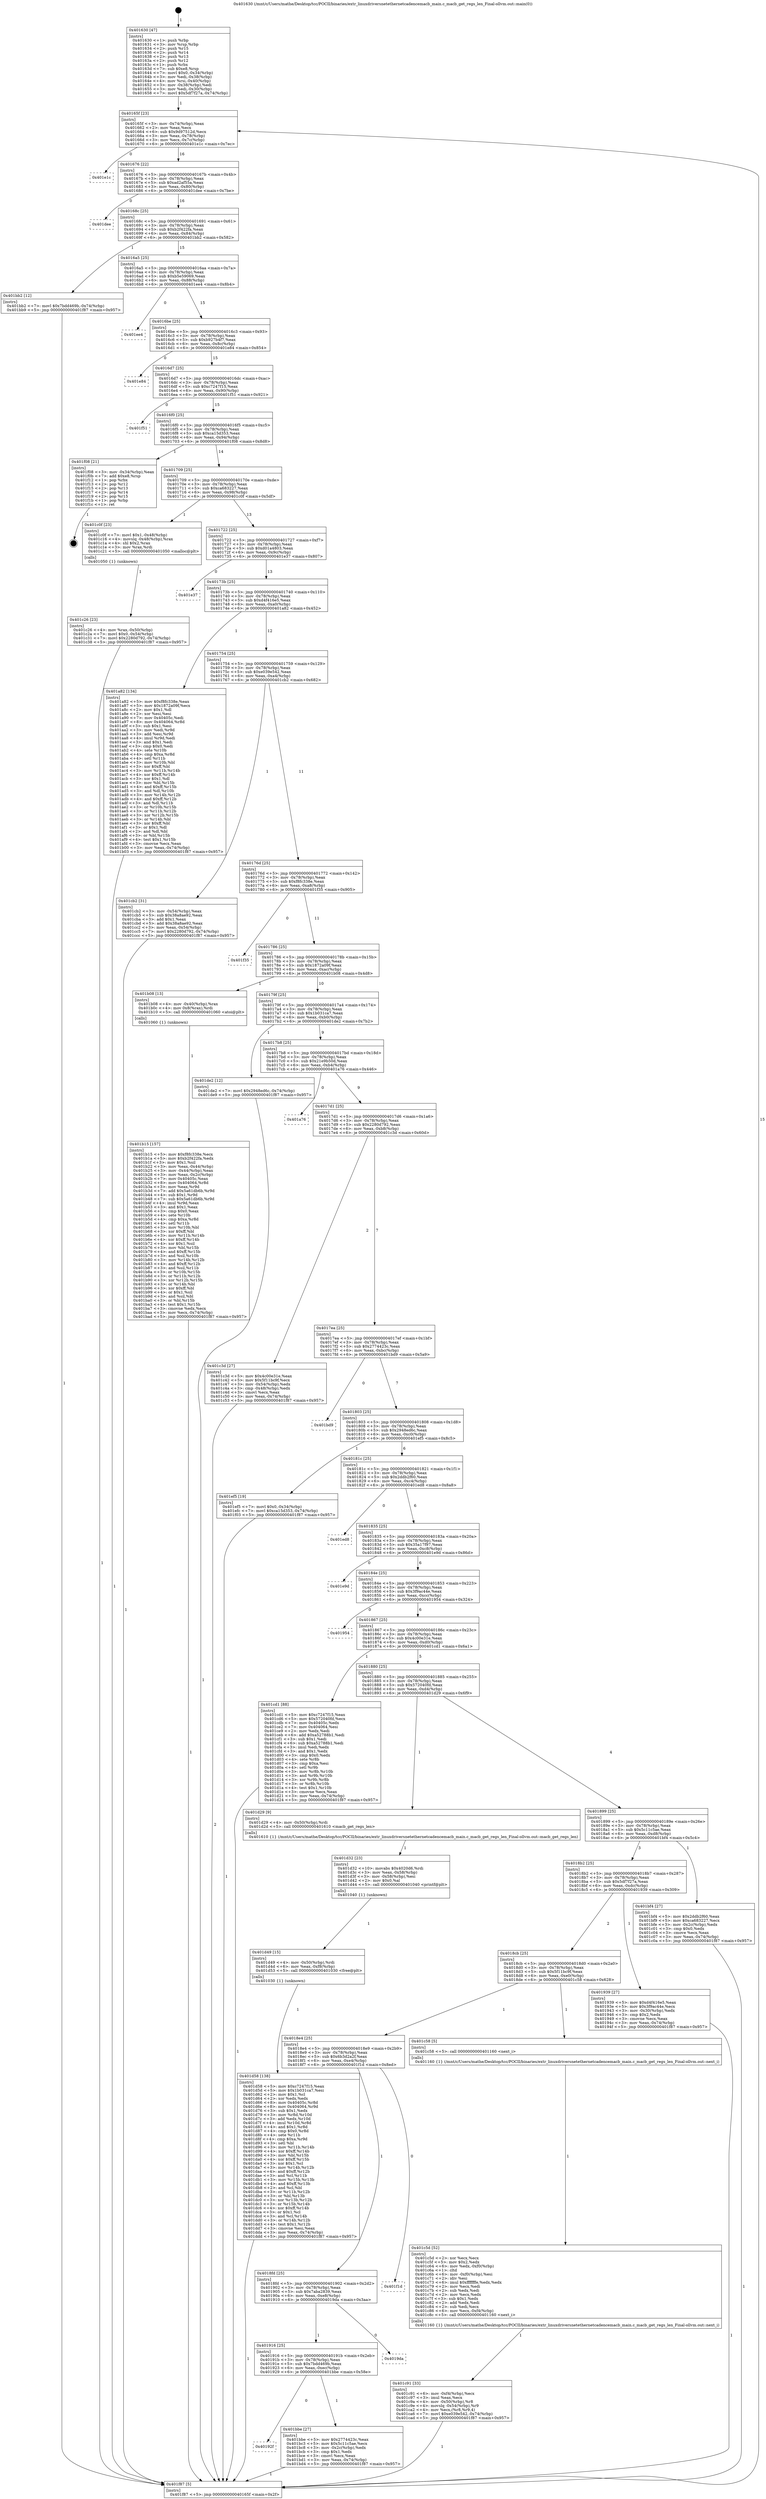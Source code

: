 digraph "0x401630" {
  label = "0x401630 (/mnt/c/Users/mathe/Desktop/tcc/POCII/binaries/extr_linuxdriversnetethernetcadencemacb_main.c_macb_get_regs_len_Final-ollvm.out::main(0))"
  labelloc = "t"
  node[shape=record]

  Entry [label="",width=0.3,height=0.3,shape=circle,fillcolor=black,style=filled]
  "0x40165f" [label="{
     0x40165f [23]\l
     | [instrs]\l
     &nbsp;&nbsp;0x40165f \<+3\>: mov -0x74(%rbp),%eax\l
     &nbsp;&nbsp;0x401662 \<+2\>: mov %eax,%ecx\l
     &nbsp;&nbsp;0x401664 \<+6\>: sub $0x9d97512d,%ecx\l
     &nbsp;&nbsp;0x40166a \<+3\>: mov %eax,-0x78(%rbp)\l
     &nbsp;&nbsp;0x40166d \<+3\>: mov %ecx,-0x7c(%rbp)\l
     &nbsp;&nbsp;0x401670 \<+6\>: je 0000000000401e1c \<main+0x7ec\>\l
  }"]
  "0x401e1c" [label="{
     0x401e1c\l
  }", style=dashed]
  "0x401676" [label="{
     0x401676 [22]\l
     | [instrs]\l
     &nbsp;&nbsp;0x401676 \<+5\>: jmp 000000000040167b \<main+0x4b\>\l
     &nbsp;&nbsp;0x40167b \<+3\>: mov -0x78(%rbp),%eax\l
     &nbsp;&nbsp;0x40167e \<+5\>: sub $0xad2af55a,%eax\l
     &nbsp;&nbsp;0x401683 \<+3\>: mov %eax,-0x80(%rbp)\l
     &nbsp;&nbsp;0x401686 \<+6\>: je 0000000000401dee \<main+0x7be\>\l
  }"]
  Exit [label="",width=0.3,height=0.3,shape=circle,fillcolor=black,style=filled,peripheries=2]
  "0x401dee" [label="{
     0x401dee\l
  }", style=dashed]
  "0x40168c" [label="{
     0x40168c [25]\l
     | [instrs]\l
     &nbsp;&nbsp;0x40168c \<+5\>: jmp 0000000000401691 \<main+0x61\>\l
     &nbsp;&nbsp;0x401691 \<+3\>: mov -0x78(%rbp),%eax\l
     &nbsp;&nbsp;0x401694 \<+5\>: sub $0xb2f422fa,%eax\l
     &nbsp;&nbsp;0x401699 \<+6\>: mov %eax,-0x84(%rbp)\l
     &nbsp;&nbsp;0x40169f \<+6\>: je 0000000000401bb2 \<main+0x582\>\l
  }"]
  "0x401d58" [label="{
     0x401d58 [138]\l
     | [instrs]\l
     &nbsp;&nbsp;0x401d58 \<+5\>: mov $0xc7247f15,%eax\l
     &nbsp;&nbsp;0x401d5d \<+5\>: mov $0x1b031ca7,%esi\l
     &nbsp;&nbsp;0x401d62 \<+2\>: mov $0x1,%cl\l
     &nbsp;&nbsp;0x401d64 \<+2\>: xor %edx,%edx\l
     &nbsp;&nbsp;0x401d66 \<+8\>: mov 0x40405c,%r8d\l
     &nbsp;&nbsp;0x401d6e \<+8\>: mov 0x404064,%r9d\l
     &nbsp;&nbsp;0x401d76 \<+3\>: sub $0x1,%edx\l
     &nbsp;&nbsp;0x401d79 \<+3\>: mov %r8d,%r10d\l
     &nbsp;&nbsp;0x401d7c \<+3\>: add %edx,%r10d\l
     &nbsp;&nbsp;0x401d7f \<+4\>: imul %r10d,%r8d\l
     &nbsp;&nbsp;0x401d83 \<+4\>: and $0x1,%r8d\l
     &nbsp;&nbsp;0x401d87 \<+4\>: cmp $0x0,%r8d\l
     &nbsp;&nbsp;0x401d8b \<+4\>: sete %r11b\l
     &nbsp;&nbsp;0x401d8f \<+4\>: cmp $0xa,%r9d\l
     &nbsp;&nbsp;0x401d93 \<+3\>: setl %bl\l
     &nbsp;&nbsp;0x401d96 \<+3\>: mov %r11b,%r14b\l
     &nbsp;&nbsp;0x401d99 \<+4\>: xor $0xff,%r14b\l
     &nbsp;&nbsp;0x401d9d \<+3\>: mov %bl,%r15b\l
     &nbsp;&nbsp;0x401da0 \<+4\>: xor $0xff,%r15b\l
     &nbsp;&nbsp;0x401da4 \<+3\>: xor $0x1,%cl\l
     &nbsp;&nbsp;0x401da7 \<+3\>: mov %r14b,%r12b\l
     &nbsp;&nbsp;0x401daa \<+4\>: and $0xff,%r12b\l
     &nbsp;&nbsp;0x401dae \<+3\>: and %cl,%r11b\l
     &nbsp;&nbsp;0x401db1 \<+3\>: mov %r15b,%r13b\l
     &nbsp;&nbsp;0x401db4 \<+4\>: and $0xff,%r13b\l
     &nbsp;&nbsp;0x401db8 \<+2\>: and %cl,%bl\l
     &nbsp;&nbsp;0x401dba \<+3\>: or %r11b,%r12b\l
     &nbsp;&nbsp;0x401dbd \<+3\>: or %bl,%r13b\l
     &nbsp;&nbsp;0x401dc0 \<+3\>: xor %r13b,%r12b\l
     &nbsp;&nbsp;0x401dc3 \<+3\>: or %r15b,%r14b\l
     &nbsp;&nbsp;0x401dc6 \<+4\>: xor $0xff,%r14b\l
     &nbsp;&nbsp;0x401dca \<+3\>: or $0x1,%cl\l
     &nbsp;&nbsp;0x401dcd \<+3\>: and %cl,%r14b\l
     &nbsp;&nbsp;0x401dd0 \<+3\>: or %r14b,%r12b\l
     &nbsp;&nbsp;0x401dd3 \<+4\>: test $0x1,%r12b\l
     &nbsp;&nbsp;0x401dd7 \<+3\>: cmovne %esi,%eax\l
     &nbsp;&nbsp;0x401dda \<+3\>: mov %eax,-0x74(%rbp)\l
     &nbsp;&nbsp;0x401ddd \<+5\>: jmp 0000000000401f87 \<main+0x957\>\l
  }"]
  "0x401bb2" [label="{
     0x401bb2 [12]\l
     | [instrs]\l
     &nbsp;&nbsp;0x401bb2 \<+7\>: movl $0x7bdd469b,-0x74(%rbp)\l
     &nbsp;&nbsp;0x401bb9 \<+5\>: jmp 0000000000401f87 \<main+0x957\>\l
  }"]
  "0x4016a5" [label="{
     0x4016a5 [25]\l
     | [instrs]\l
     &nbsp;&nbsp;0x4016a5 \<+5\>: jmp 00000000004016aa \<main+0x7a\>\l
     &nbsp;&nbsp;0x4016aa \<+3\>: mov -0x78(%rbp),%eax\l
     &nbsp;&nbsp;0x4016ad \<+5\>: sub $0xb5e59069,%eax\l
     &nbsp;&nbsp;0x4016b2 \<+6\>: mov %eax,-0x88(%rbp)\l
     &nbsp;&nbsp;0x4016b8 \<+6\>: je 0000000000401ee4 \<main+0x8b4\>\l
  }"]
  "0x401d49" [label="{
     0x401d49 [15]\l
     | [instrs]\l
     &nbsp;&nbsp;0x401d49 \<+4\>: mov -0x50(%rbp),%rdi\l
     &nbsp;&nbsp;0x401d4d \<+6\>: mov %eax,-0xf8(%rbp)\l
     &nbsp;&nbsp;0x401d53 \<+5\>: call 0000000000401030 \<free@plt\>\l
     | [calls]\l
     &nbsp;&nbsp;0x401030 \{1\} (unknown)\l
  }"]
  "0x401ee4" [label="{
     0x401ee4\l
  }", style=dashed]
  "0x4016be" [label="{
     0x4016be [25]\l
     | [instrs]\l
     &nbsp;&nbsp;0x4016be \<+5\>: jmp 00000000004016c3 \<main+0x93\>\l
     &nbsp;&nbsp;0x4016c3 \<+3\>: mov -0x78(%rbp),%eax\l
     &nbsp;&nbsp;0x4016c6 \<+5\>: sub $0xb927b4f7,%eax\l
     &nbsp;&nbsp;0x4016cb \<+6\>: mov %eax,-0x8c(%rbp)\l
     &nbsp;&nbsp;0x4016d1 \<+6\>: je 0000000000401e84 \<main+0x854\>\l
  }"]
  "0x401d32" [label="{
     0x401d32 [23]\l
     | [instrs]\l
     &nbsp;&nbsp;0x401d32 \<+10\>: movabs $0x4020d6,%rdi\l
     &nbsp;&nbsp;0x401d3c \<+3\>: mov %eax,-0x58(%rbp)\l
     &nbsp;&nbsp;0x401d3f \<+3\>: mov -0x58(%rbp),%esi\l
     &nbsp;&nbsp;0x401d42 \<+2\>: mov $0x0,%al\l
     &nbsp;&nbsp;0x401d44 \<+5\>: call 0000000000401040 \<printf@plt\>\l
     | [calls]\l
     &nbsp;&nbsp;0x401040 \{1\} (unknown)\l
  }"]
  "0x401e84" [label="{
     0x401e84\l
  }", style=dashed]
  "0x4016d7" [label="{
     0x4016d7 [25]\l
     | [instrs]\l
     &nbsp;&nbsp;0x4016d7 \<+5\>: jmp 00000000004016dc \<main+0xac\>\l
     &nbsp;&nbsp;0x4016dc \<+3\>: mov -0x78(%rbp),%eax\l
     &nbsp;&nbsp;0x4016df \<+5\>: sub $0xc7247f15,%eax\l
     &nbsp;&nbsp;0x4016e4 \<+6\>: mov %eax,-0x90(%rbp)\l
     &nbsp;&nbsp;0x4016ea \<+6\>: je 0000000000401f51 \<main+0x921\>\l
  }"]
  "0x401c91" [label="{
     0x401c91 [33]\l
     | [instrs]\l
     &nbsp;&nbsp;0x401c91 \<+6\>: mov -0xf4(%rbp),%ecx\l
     &nbsp;&nbsp;0x401c97 \<+3\>: imul %eax,%ecx\l
     &nbsp;&nbsp;0x401c9a \<+4\>: mov -0x50(%rbp),%r8\l
     &nbsp;&nbsp;0x401c9e \<+4\>: movslq -0x54(%rbp),%r9\l
     &nbsp;&nbsp;0x401ca2 \<+4\>: mov %ecx,(%r8,%r9,4)\l
     &nbsp;&nbsp;0x401ca6 \<+7\>: movl $0xe039e542,-0x74(%rbp)\l
     &nbsp;&nbsp;0x401cad \<+5\>: jmp 0000000000401f87 \<main+0x957\>\l
  }"]
  "0x401f51" [label="{
     0x401f51\l
  }", style=dashed]
  "0x4016f0" [label="{
     0x4016f0 [25]\l
     | [instrs]\l
     &nbsp;&nbsp;0x4016f0 \<+5\>: jmp 00000000004016f5 \<main+0xc5\>\l
     &nbsp;&nbsp;0x4016f5 \<+3\>: mov -0x78(%rbp),%eax\l
     &nbsp;&nbsp;0x4016f8 \<+5\>: sub $0xca15d353,%eax\l
     &nbsp;&nbsp;0x4016fd \<+6\>: mov %eax,-0x94(%rbp)\l
     &nbsp;&nbsp;0x401703 \<+6\>: je 0000000000401f08 \<main+0x8d8\>\l
  }"]
  "0x401c5d" [label="{
     0x401c5d [52]\l
     | [instrs]\l
     &nbsp;&nbsp;0x401c5d \<+2\>: xor %ecx,%ecx\l
     &nbsp;&nbsp;0x401c5f \<+5\>: mov $0x2,%edx\l
     &nbsp;&nbsp;0x401c64 \<+6\>: mov %edx,-0xf0(%rbp)\l
     &nbsp;&nbsp;0x401c6a \<+1\>: cltd\l
     &nbsp;&nbsp;0x401c6b \<+6\>: mov -0xf0(%rbp),%esi\l
     &nbsp;&nbsp;0x401c71 \<+2\>: idiv %esi\l
     &nbsp;&nbsp;0x401c73 \<+6\>: imul $0xfffffffe,%edx,%edx\l
     &nbsp;&nbsp;0x401c79 \<+2\>: mov %ecx,%edi\l
     &nbsp;&nbsp;0x401c7b \<+2\>: sub %edx,%edi\l
     &nbsp;&nbsp;0x401c7d \<+2\>: mov %ecx,%edx\l
     &nbsp;&nbsp;0x401c7f \<+3\>: sub $0x1,%edx\l
     &nbsp;&nbsp;0x401c82 \<+2\>: add %edx,%edi\l
     &nbsp;&nbsp;0x401c84 \<+2\>: sub %edi,%ecx\l
     &nbsp;&nbsp;0x401c86 \<+6\>: mov %ecx,-0xf4(%rbp)\l
     &nbsp;&nbsp;0x401c8c \<+5\>: call 0000000000401160 \<next_i\>\l
     | [calls]\l
     &nbsp;&nbsp;0x401160 \{1\} (/mnt/c/Users/mathe/Desktop/tcc/POCII/binaries/extr_linuxdriversnetethernetcadencemacb_main.c_macb_get_regs_len_Final-ollvm.out::next_i)\l
  }"]
  "0x401f08" [label="{
     0x401f08 [21]\l
     | [instrs]\l
     &nbsp;&nbsp;0x401f08 \<+3\>: mov -0x34(%rbp),%eax\l
     &nbsp;&nbsp;0x401f0b \<+7\>: add $0xe8,%rsp\l
     &nbsp;&nbsp;0x401f12 \<+1\>: pop %rbx\l
     &nbsp;&nbsp;0x401f13 \<+2\>: pop %r12\l
     &nbsp;&nbsp;0x401f15 \<+2\>: pop %r13\l
     &nbsp;&nbsp;0x401f17 \<+2\>: pop %r14\l
     &nbsp;&nbsp;0x401f19 \<+2\>: pop %r15\l
     &nbsp;&nbsp;0x401f1b \<+1\>: pop %rbp\l
     &nbsp;&nbsp;0x401f1c \<+1\>: ret\l
  }"]
  "0x401709" [label="{
     0x401709 [25]\l
     | [instrs]\l
     &nbsp;&nbsp;0x401709 \<+5\>: jmp 000000000040170e \<main+0xde\>\l
     &nbsp;&nbsp;0x40170e \<+3\>: mov -0x78(%rbp),%eax\l
     &nbsp;&nbsp;0x401711 \<+5\>: sub $0xca683227,%eax\l
     &nbsp;&nbsp;0x401716 \<+6\>: mov %eax,-0x98(%rbp)\l
     &nbsp;&nbsp;0x40171c \<+6\>: je 0000000000401c0f \<main+0x5df\>\l
  }"]
  "0x401c26" [label="{
     0x401c26 [23]\l
     | [instrs]\l
     &nbsp;&nbsp;0x401c26 \<+4\>: mov %rax,-0x50(%rbp)\l
     &nbsp;&nbsp;0x401c2a \<+7\>: movl $0x0,-0x54(%rbp)\l
     &nbsp;&nbsp;0x401c31 \<+7\>: movl $0x2280d792,-0x74(%rbp)\l
     &nbsp;&nbsp;0x401c38 \<+5\>: jmp 0000000000401f87 \<main+0x957\>\l
  }"]
  "0x401c0f" [label="{
     0x401c0f [23]\l
     | [instrs]\l
     &nbsp;&nbsp;0x401c0f \<+7\>: movl $0x1,-0x48(%rbp)\l
     &nbsp;&nbsp;0x401c16 \<+4\>: movslq -0x48(%rbp),%rax\l
     &nbsp;&nbsp;0x401c1a \<+4\>: shl $0x2,%rax\l
     &nbsp;&nbsp;0x401c1e \<+3\>: mov %rax,%rdi\l
     &nbsp;&nbsp;0x401c21 \<+5\>: call 0000000000401050 \<malloc@plt\>\l
     | [calls]\l
     &nbsp;&nbsp;0x401050 \{1\} (unknown)\l
  }"]
  "0x401722" [label="{
     0x401722 [25]\l
     | [instrs]\l
     &nbsp;&nbsp;0x401722 \<+5\>: jmp 0000000000401727 \<main+0xf7\>\l
     &nbsp;&nbsp;0x401727 \<+3\>: mov -0x78(%rbp),%eax\l
     &nbsp;&nbsp;0x40172a \<+5\>: sub $0xd01a4803,%eax\l
     &nbsp;&nbsp;0x40172f \<+6\>: mov %eax,-0x9c(%rbp)\l
     &nbsp;&nbsp;0x401735 \<+6\>: je 0000000000401e37 \<main+0x807\>\l
  }"]
  "0x40192f" [label="{
     0x40192f\l
  }", style=dashed]
  "0x401e37" [label="{
     0x401e37\l
  }", style=dashed]
  "0x40173b" [label="{
     0x40173b [25]\l
     | [instrs]\l
     &nbsp;&nbsp;0x40173b \<+5\>: jmp 0000000000401740 \<main+0x110\>\l
     &nbsp;&nbsp;0x401740 \<+3\>: mov -0x78(%rbp),%eax\l
     &nbsp;&nbsp;0x401743 \<+5\>: sub $0xd4f416e5,%eax\l
     &nbsp;&nbsp;0x401748 \<+6\>: mov %eax,-0xa0(%rbp)\l
     &nbsp;&nbsp;0x40174e \<+6\>: je 0000000000401a82 \<main+0x452\>\l
  }"]
  "0x401bbe" [label="{
     0x401bbe [27]\l
     | [instrs]\l
     &nbsp;&nbsp;0x401bbe \<+5\>: mov $0x2774423c,%eax\l
     &nbsp;&nbsp;0x401bc3 \<+5\>: mov $0x5c11c5ae,%ecx\l
     &nbsp;&nbsp;0x401bc8 \<+3\>: mov -0x2c(%rbp),%edx\l
     &nbsp;&nbsp;0x401bcb \<+3\>: cmp $0x1,%edx\l
     &nbsp;&nbsp;0x401bce \<+3\>: cmovl %ecx,%eax\l
     &nbsp;&nbsp;0x401bd1 \<+3\>: mov %eax,-0x74(%rbp)\l
     &nbsp;&nbsp;0x401bd4 \<+5\>: jmp 0000000000401f87 \<main+0x957\>\l
  }"]
  "0x401a82" [label="{
     0x401a82 [134]\l
     | [instrs]\l
     &nbsp;&nbsp;0x401a82 \<+5\>: mov $0xf8fc338e,%eax\l
     &nbsp;&nbsp;0x401a87 \<+5\>: mov $0x1872a09f,%ecx\l
     &nbsp;&nbsp;0x401a8c \<+2\>: mov $0x1,%dl\l
     &nbsp;&nbsp;0x401a8e \<+2\>: xor %esi,%esi\l
     &nbsp;&nbsp;0x401a90 \<+7\>: mov 0x40405c,%edi\l
     &nbsp;&nbsp;0x401a97 \<+8\>: mov 0x404064,%r8d\l
     &nbsp;&nbsp;0x401a9f \<+3\>: sub $0x1,%esi\l
     &nbsp;&nbsp;0x401aa2 \<+3\>: mov %edi,%r9d\l
     &nbsp;&nbsp;0x401aa5 \<+3\>: add %esi,%r9d\l
     &nbsp;&nbsp;0x401aa8 \<+4\>: imul %r9d,%edi\l
     &nbsp;&nbsp;0x401aac \<+3\>: and $0x1,%edi\l
     &nbsp;&nbsp;0x401aaf \<+3\>: cmp $0x0,%edi\l
     &nbsp;&nbsp;0x401ab2 \<+4\>: sete %r10b\l
     &nbsp;&nbsp;0x401ab6 \<+4\>: cmp $0xa,%r8d\l
     &nbsp;&nbsp;0x401aba \<+4\>: setl %r11b\l
     &nbsp;&nbsp;0x401abe \<+3\>: mov %r10b,%bl\l
     &nbsp;&nbsp;0x401ac1 \<+3\>: xor $0xff,%bl\l
     &nbsp;&nbsp;0x401ac4 \<+3\>: mov %r11b,%r14b\l
     &nbsp;&nbsp;0x401ac7 \<+4\>: xor $0xff,%r14b\l
     &nbsp;&nbsp;0x401acb \<+3\>: xor $0x1,%dl\l
     &nbsp;&nbsp;0x401ace \<+3\>: mov %bl,%r15b\l
     &nbsp;&nbsp;0x401ad1 \<+4\>: and $0xff,%r15b\l
     &nbsp;&nbsp;0x401ad5 \<+3\>: and %dl,%r10b\l
     &nbsp;&nbsp;0x401ad8 \<+3\>: mov %r14b,%r12b\l
     &nbsp;&nbsp;0x401adb \<+4\>: and $0xff,%r12b\l
     &nbsp;&nbsp;0x401adf \<+3\>: and %dl,%r11b\l
     &nbsp;&nbsp;0x401ae2 \<+3\>: or %r10b,%r15b\l
     &nbsp;&nbsp;0x401ae5 \<+3\>: or %r11b,%r12b\l
     &nbsp;&nbsp;0x401ae8 \<+3\>: xor %r12b,%r15b\l
     &nbsp;&nbsp;0x401aeb \<+3\>: or %r14b,%bl\l
     &nbsp;&nbsp;0x401aee \<+3\>: xor $0xff,%bl\l
     &nbsp;&nbsp;0x401af1 \<+3\>: or $0x1,%dl\l
     &nbsp;&nbsp;0x401af4 \<+2\>: and %dl,%bl\l
     &nbsp;&nbsp;0x401af6 \<+3\>: or %bl,%r15b\l
     &nbsp;&nbsp;0x401af9 \<+4\>: test $0x1,%r15b\l
     &nbsp;&nbsp;0x401afd \<+3\>: cmovne %ecx,%eax\l
     &nbsp;&nbsp;0x401b00 \<+3\>: mov %eax,-0x74(%rbp)\l
     &nbsp;&nbsp;0x401b03 \<+5\>: jmp 0000000000401f87 \<main+0x957\>\l
  }"]
  "0x401754" [label="{
     0x401754 [25]\l
     | [instrs]\l
     &nbsp;&nbsp;0x401754 \<+5\>: jmp 0000000000401759 \<main+0x129\>\l
     &nbsp;&nbsp;0x401759 \<+3\>: mov -0x78(%rbp),%eax\l
     &nbsp;&nbsp;0x40175c \<+5\>: sub $0xe039e542,%eax\l
     &nbsp;&nbsp;0x401761 \<+6\>: mov %eax,-0xa4(%rbp)\l
     &nbsp;&nbsp;0x401767 \<+6\>: je 0000000000401cb2 \<main+0x682\>\l
  }"]
  "0x401916" [label="{
     0x401916 [25]\l
     | [instrs]\l
     &nbsp;&nbsp;0x401916 \<+5\>: jmp 000000000040191b \<main+0x2eb\>\l
     &nbsp;&nbsp;0x40191b \<+3\>: mov -0x78(%rbp),%eax\l
     &nbsp;&nbsp;0x40191e \<+5\>: sub $0x7bdd469b,%eax\l
     &nbsp;&nbsp;0x401923 \<+6\>: mov %eax,-0xec(%rbp)\l
     &nbsp;&nbsp;0x401929 \<+6\>: je 0000000000401bbe \<main+0x58e\>\l
  }"]
  "0x401cb2" [label="{
     0x401cb2 [31]\l
     | [instrs]\l
     &nbsp;&nbsp;0x401cb2 \<+3\>: mov -0x54(%rbp),%eax\l
     &nbsp;&nbsp;0x401cb5 \<+5\>: sub $0x38a8ae92,%eax\l
     &nbsp;&nbsp;0x401cba \<+3\>: add $0x1,%eax\l
     &nbsp;&nbsp;0x401cbd \<+5\>: add $0x38a8ae92,%eax\l
     &nbsp;&nbsp;0x401cc2 \<+3\>: mov %eax,-0x54(%rbp)\l
     &nbsp;&nbsp;0x401cc5 \<+7\>: movl $0x2280d792,-0x74(%rbp)\l
     &nbsp;&nbsp;0x401ccc \<+5\>: jmp 0000000000401f87 \<main+0x957\>\l
  }"]
  "0x40176d" [label="{
     0x40176d [25]\l
     | [instrs]\l
     &nbsp;&nbsp;0x40176d \<+5\>: jmp 0000000000401772 \<main+0x142\>\l
     &nbsp;&nbsp;0x401772 \<+3\>: mov -0x78(%rbp),%eax\l
     &nbsp;&nbsp;0x401775 \<+5\>: sub $0xf8fc338e,%eax\l
     &nbsp;&nbsp;0x40177a \<+6\>: mov %eax,-0xa8(%rbp)\l
     &nbsp;&nbsp;0x401780 \<+6\>: je 0000000000401f35 \<main+0x905\>\l
  }"]
  "0x4019da" [label="{
     0x4019da\l
  }", style=dashed]
  "0x401f35" [label="{
     0x401f35\l
  }", style=dashed]
  "0x401786" [label="{
     0x401786 [25]\l
     | [instrs]\l
     &nbsp;&nbsp;0x401786 \<+5\>: jmp 000000000040178b \<main+0x15b\>\l
     &nbsp;&nbsp;0x40178b \<+3\>: mov -0x78(%rbp),%eax\l
     &nbsp;&nbsp;0x40178e \<+5\>: sub $0x1872a09f,%eax\l
     &nbsp;&nbsp;0x401793 \<+6\>: mov %eax,-0xac(%rbp)\l
     &nbsp;&nbsp;0x401799 \<+6\>: je 0000000000401b08 \<main+0x4d8\>\l
  }"]
  "0x4018fd" [label="{
     0x4018fd [25]\l
     | [instrs]\l
     &nbsp;&nbsp;0x4018fd \<+5\>: jmp 0000000000401902 \<main+0x2d2\>\l
     &nbsp;&nbsp;0x401902 \<+3\>: mov -0x78(%rbp),%eax\l
     &nbsp;&nbsp;0x401905 \<+5\>: sub $0x7aba2839,%eax\l
     &nbsp;&nbsp;0x40190a \<+6\>: mov %eax,-0xe8(%rbp)\l
     &nbsp;&nbsp;0x401910 \<+6\>: je 00000000004019da \<main+0x3aa\>\l
  }"]
  "0x401b08" [label="{
     0x401b08 [13]\l
     | [instrs]\l
     &nbsp;&nbsp;0x401b08 \<+4\>: mov -0x40(%rbp),%rax\l
     &nbsp;&nbsp;0x401b0c \<+4\>: mov 0x8(%rax),%rdi\l
     &nbsp;&nbsp;0x401b10 \<+5\>: call 0000000000401060 \<atoi@plt\>\l
     | [calls]\l
     &nbsp;&nbsp;0x401060 \{1\} (unknown)\l
  }"]
  "0x40179f" [label="{
     0x40179f [25]\l
     | [instrs]\l
     &nbsp;&nbsp;0x40179f \<+5\>: jmp 00000000004017a4 \<main+0x174\>\l
     &nbsp;&nbsp;0x4017a4 \<+3\>: mov -0x78(%rbp),%eax\l
     &nbsp;&nbsp;0x4017a7 \<+5\>: sub $0x1b031ca7,%eax\l
     &nbsp;&nbsp;0x4017ac \<+6\>: mov %eax,-0xb0(%rbp)\l
     &nbsp;&nbsp;0x4017b2 \<+6\>: je 0000000000401de2 \<main+0x7b2\>\l
  }"]
  "0x401f1d" [label="{
     0x401f1d\l
  }", style=dashed]
  "0x401de2" [label="{
     0x401de2 [12]\l
     | [instrs]\l
     &nbsp;&nbsp;0x401de2 \<+7\>: movl $0x2948ed6c,-0x74(%rbp)\l
     &nbsp;&nbsp;0x401de9 \<+5\>: jmp 0000000000401f87 \<main+0x957\>\l
  }"]
  "0x4017b8" [label="{
     0x4017b8 [25]\l
     | [instrs]\l
     &nbsp;&nbsp;0x4017b8 \<+5\>: jmp 00000000004017bd \<main+0x18d\>\l
     &nbsp;&nbsp;0x4017bd \<+3\>: mov -0x78(%rbp),%eax\l
     &nbsp;&nbsp;0x4017c0 \<+5\>: sub $0x21e9b50d,%eax\l
     &nbsp;&nbsp;0x4017c5 \<+6\>: mov %eax,-0xb4(%rbp)\l
     &nbsp;&nbsp;0x4017cb \<+6\>: je 0000000000401a76 \<main+0x446\>\l
  }"]
  "0x4018e4" [label="{
     0x4018e4 [25]\l
     | [instrs]\l
     &nbsp;&nbsp;0x4018e4 \<+5\>: jmp 00000000004018e9 \<main+0x2b9\>\l
     &nbsp;&nbsp;0x4018e9 \<+3\>: mov -0x78(%rbp),%eax\l
     &nbsp;&nbsp;0x4018ec \<+5\>: sub $0x6b3d2a2f,%eax\l
     &nbsp;&nbsp;0x4018f1 \<+6\>: mov %eax,-0xe4(%rbp)\l
     &nbsp;&nbsp;0x4018f7 \<+6\>: je 0000000000401f1d \<main+0x8ed\>\l
  }"]
  "0x401a76" [label="{
     0x401a76\l
  }", style=dashed]
  "0x4017d1" [label="{
     0x4017d1 [25]\l
     | [instrs]\l
     &nbsp;&nbsp;0x4017d1 \<+5\>: jmp 00000000004017d6 \<main+0x1a6\>\l
     &nbsp;&nbsp;0x4017d6 \<+3\>: mov -0x78(%rbp),%eax\l
     &nbsp;&nbsp;0x4017d9 \<+5\>: sub $0x2280d792,%eax\l
     &nbsp;&nbsp;0x4017de \<+6\>: mov %eax,-0xb8(%rbp)\l
     &nbsp;&nbsp;0x4017e4 \<+6\>: je 0000000000401c3d \<main+0x60d\>\l
  }"]
  "0x401c58" [label="{
     0x401c58 [5]\l
     | [instrs]\l
     &nbsp;&nbsp;0x401c58 \<+5\>: call 0000000000401160 \<next_i\>\l
     | [calls]\l
     &nbsp;&nbsp;0x401160 \{1\} (/mnt/c/Users/mathe/Desktop/tcc/POCII/binaries/extr_linuxdriversnetethernetcadencemacb_main.c_macb_get_regs_len_Final-ollvm.out::next_i)\l
  }"]
  "0x401c3d" [label="{
     0x401c3d [27]\l
     | [instrs]\l
     &nbsp;&nbsp;0x401c3d \<+5\>: mov $0x4c00e31e,%eax\l
     &nbsp;&nbsp;0x401c42 \<+5\>: mov $0x5f11bc9f,%ecx\l
     &nbsp;&nbsp;0x401c47 \<+3\>: mov -0x54(%rbp),%edx\l
     &nbsp;&nbsp;0x401c4a \<+3\>: cmp -0x48(%rbp),%edx\l
     &nbsp;&nbsp;0x401c4d \<+3\>: cmovl %ecx,%eax\l
     &nbsp;&nbsp;0x401c50 \<+3\>: mov %eax,-0x74(%rbp)\l
     &nbsp;&nbsp;0x401c53 \<+5\>: jmp 0000000000401f87 \<main+0x957\>\l
  }"]
  "0x4017ea" [label="{
     0x4017ea [25]\l
     | [instrs]\l
     &nbsp;&nbsp;0x4017ea \<+5\>: jmp 00000000004017ef \<main+0x1bf\>\l
     &nbsp;&nbsp;0x4017ef \<+3\>: mov -0x78(%rbp),%eax\l
     &nbsp;&nbsp;0x4017f2 \<+5\>: sub $0x2774423c,%eax\l
     &nbsp;&nbsp;0x4017f7 \<+6\>: mov %eax,-0xbc(%rbp)\l
     &nbsp;&nbsp;0x4017fd \<+6\>: je 0000000000401bd9 \<main+0x5a9\>\l
  }"]
  "0x401b15" [label="{
     0x401b15 [157]\l
     | [instrs]\l
     &nbsp;&nbsp;0x401b15 \<+5\>: mov $0xf8fc338e,%ecx\l
     &nbsp;&nbsp;0x401b1a \<+5\>: mov $0xb2f422fa,%edx\l
     &nbsp;&nbsp;0x401b1f \<+3\>: mov $0x1,%sil\l
     &nbsp;&nbsp;0x401b22 \<+3\>: mov %eax,-0x44(%rbp)\l
     &nbsp;&nbsp;0x401b25 \<+3\>: mov -0x44(%rbp),%eax\l
     &nbsp;&nbsp;0x401b28 \<+3\>: mov %eax,-0x2c(%rbp)\l
     &nbsp;&nbsp;0x401b2b \<+7\>: mov 0x40405c,%eax\l
     &nbsp;&nbsp;0x401b32 \<+8\>: mov 0x404064,%r8d\l
     &nbsp;&nbsp;0x401b3a \<+3\>: mov %eax,%r9d\l
     &nbsp;&nbsp;0x401b3d \<+7\>: add $0x5a61db6b,%r9d\l
     &nbsp;&nbsp;0x401b44 \<+4\>: sub $0x1,%r9d\l
     &nbsp;&nbsp;0x401b48 \<+7\>: sub $0x5a61db6b,%r9d\l
     &nbsp;&nbsp;0x401b4f \<+4\>: imul %r9d,%eax\l
     &nbsp;&nbsp;0x401b53 \<+3\>: and $0x1,%eax\l
     &nbsp;&nbsp;0x401b56 \<+3\>: cmp $0x0,%eax\l
     &nbsp;&nbsp;0x401b59 \<+4\>: sete %r10b\l
     &nbsp;&nbsp;0x401b5d \<+4\>: cmp $0xa,%r8d\l
     &nbsp;&nbsp;0x401b61 \<+4\>: setl %r11b\l
     &nbsp;&nbsp;0x401b65 \<+3\>: mov %r10b,%bl\l
     &nbsp;&nbsp;0x401b68 \<+3\>: xor $0xff,%bl\l
     &nbsp;&nbsp;0x401b6b \<+3\>: mov %r11b,%r14b\l
     &nbsp;&nbsp;0x401b6e \<+4\>: xor $0xff,%r14b\l
     &nbsp;&nbsp;0x401b72 \<+4\>: xor $0x1,%sil\l
     &nbsp;&nbsp;0x401b76 \<+3\>: mov %bl,%r15b\l
     &nbsp;&nbsp;0x401b79 \<+4\>: and $0xff,%r15b\l
     &nbsp;&nbsp;0x401b7d \<+3\>: and %sil,%r10b\l
     &nbsp;&nbsp;0x401b80 \<+3\>: mov %r14b,%r12b\l
     &nbsp;&nbsp;0x401b83 \<+4\>: and $0xff,%r12b\l
     &nbsp;&nbsp;0x401b87 \<+3\>: and %sil,%r11b\l
     &nbsp;&nbsp;0x401b8a \<+3\>: or %r10b,%r15b\l
     &nbsp;&nbsp;0x401b8d \<+3\>: or %r11b,%r12b\l
     &nbsp;&nbsp;0x401b90 \<+3\>: xor %r12b,%r15b\l
     &nbsp;&nbsp;0x401b93 \<+3\>: or %r14b,%bl\l
     &nbsp;&nbsp;0x401b96 \<+3\>: xor $0xff,%bl\l
     &nbsp;&nbsp;0x401b99 \<+4\>: or $0x1,%sil\l
     &nbsp;&nbsp;0x401b9d \<+3\>: and %sil,%bl\l
     &nbsp;&nbsp;0x401ba0 \<+3\>: or %bl,%r15b\l
     &nbsp;&nbsp;0x401ba3 \<+4\>: test $0x1,%r15b\l
     &nbsp;&nbsp;0x401ba7 \<+3\>: cmovne %edx,%ecx\l
     &nbsp;&nbsp;0x401baa \<+3\>: mov %ecx,-0x74(%rbp)\l
     &nbsp;&nbsp;0x401bad \<+5\>: jmp 0000000000401f87 \<main+0x957\>\l
  }"]
  "0x401bd9" [label="{
     0x401bd9\l
  }", style=dashed]
  "0x401803" [label="{
     0x401803 [25]\l
     | [instrs]\l
     &nbsp;&nbsp;0x401803 \<+5\>: jmp 0000000000401808 \<main+0x1d8\>\l
     &nbsp;&nbsp;0x401808 \<+3\>: mov -0x78(%rbp),%eax\l
     &nbsp;&nbsp;0x40180b \<+5\>: sub $0x2948ed6c,%eax\l
     &nbsp;&nbsp;0x401810 \<+6\>: mov %eax,-0xc0(%rbp)\l
     &nbsp;&nbsp;0x401816 \<+6\>: je 0000000000401ef5 \<main+0x8c5\>\l
  }"]
  "0x401630" [label="{
     0x401630 [47]\l
     | [instrs]\l
     &nbsp;&nbsp;0x401630 \<+1\>: push %rbp\l
     &nbsp;&nbsp;0x401631 \<+3\>: mov %rsp,%rbp\l
     &nbsp;&nbsp;0x401634 \<+2\>: push %r15\l
     &nbsp;&nbsp;0x401636 \<+2\>: push %r14\l
     &nbsp;&nbsp;0x401638 \<+2\>: push %r13\l
     &nbsp;&nbsp;0x40163a \<+2\>: push %r12\l
     &nbsp;&nbsp;0x40163c \<+1\>: push %rbx\l
     &nbsp;&nbsp;0x40163d \<+7\>: sub $0xe8,%rsp\l
     &nbsp;&nbsp;0x401644 \<+7\>: movl $0x0,-0x34(%rbp)\l
     &nbsp;&nbsp;0x40164b \<+3\>: mov %edi,-0x38(%rbp)\l
     &nbsp;&nbsp;0x40164e \<+4\>: mov %rsi,-0x40(%rbp)\l
     &nbsp;&nbsp;0x401652 \<+3\>: mov -0x38(%rbp),%edi\l
     &nbsp;&nbsp;0x401655 \<+3\>: mov %edi,-0x30(%rbp)\l
     &nbsp;&nbsp;0x401658 \<+7\>: movl $0x5df7f27a,-0x74(%rbp)\l
  }"]
  "0x401ef5" [label="{
     0x401ef5 [19]\l
     | [instrs]\l
     &nbsp;&nbsp;0x401ef5 \<+7\>: movl $0x0,-0x34(%rbp)\l
     &nbsp;&nbsp;0x401efc \<+7\>: movl $0xca15d353,-0x74(%rbp)\l
     &nbsp;&nbsp;0x401f03 \<+5\>: jmp 0000000000401f87 \<main+0x957\>\l
  }"]
  "0x40181c" [label="{
     0x40181c [25]\l
     | [instrs]\l
     &nbsp;&nbsp;0x40181c \<+5\>: jmp 0000000000401821 \<main+0x1f1\>\l
     &nbsp;&nbsp;0x401821 \<+3\>: mov -0x78(%rbp),%eax\l
     &nbsp;&nbsp;0x401824 \<+5\>: sub $0x2ddb2f60,%eax\l
     &nbsp;&nbsp;0x401829 \<+6\>: mov %eax,-0xc4(%rbp)\l
     &nbsp;&nbsp;0x40182f \<+6\>: je 0000000000401ed8 \<main+0x8a8\>\l
  }"]
  "0x401f87" [label="{
     0x401f87 [5]\l
     | [instrs]\l
     &nbsp;&nbsp;0x401f87 \<+5\>: jmp 000000000040165f \<main+0x2f\>\l
  }"]
  "0x401ed8" [label="{
     0x401ed8\l
  }", style=dashed]
  "0x401835" [label="{
     0x401835 [25]\l
     | [instrs]\l
     &nbsp;&nbsp;0x401835 \<+5\>: jmp 000000000040183a \<main+0x20a\>\l
     &nbsp;&nbsp;0x40183a \<+3\>: mov -0x78(%rbp),%eax\l
     &nbsp;&nbsp;0x40183d \<+5\>: sub $0x35a17f97,%eax\l
     &nbsp;&nbsp;0x401842 \<+6\>: mov %eax,-0xc8(%rbp)\l
     &nbsp;&nbsp;0x401848 \<+6\>: je 0000000000401e9d \<main+0x86d\>\l
  }"]
  "0x4018cb" [label="{
     0x4018cb [25]\l
     | [instrs]\l
     &nbsp;&nbsp;0x4018cb \<+5\>: jmp 00000000004018d0 \<main+0x2a0\>\l
     &nbsp;&nbsp;0x4018d0 \<+3\>: mov -0x78(%rbp),%eax\l
     &nbsp;&nbsp;0x4018d3 \<+5\>: sub $0x5f11bc9f,%eax\l
     &nbsp;&nbsp;0x4018d8 \<+6\>: mov %eax,-0xe0(%rbp)\l
     &nbsp;&nbsp;0x4018de \<+6\>: je 0000000000401c58 \<main+0x628\>\l
  }"]
  "0x401e9d" [label="{
     0x401e9d\l
  }", style=dashed]
  "0x40184e" [label="{
     0x40184e [25]\l
     | [instrs]\l
     &nbsp;&nbsp;0x40184e \<+5\>: jmp 0000000000401853 \<main+0x223\>\l
     &nbsp;&nbsp;0x401853 \<+3\>: mov -0x78(%rbp),%eax\l
     &nbsp;&nbsp;0x401856 \<+5\>: sub $0x3f9ac44e,%eax\l
     &nbsp;&nbsp;0x40185b \<+6\>: mov %eax,-0xcc(%rbp)\l
     &nbsp;&nbsp;0x401861 \<+6\>: je 0000000000401954 \<main+0x324\>\l
  }"]
  "0x401939" [label="{
     0x401939 [27]\l
     | [instrs]\l
     &nbsp;&nbsp;0x401939 \<+5\>: mov $0xd4f416e5,%eax\l
     &nbsp;&nbsp;0x40193e \<+5\>: mov $0x3f9ac44e,%ecx\l
     &nbsp;&nbsp;0x401943 \<+3\>: mov -0x30(%rbp),%edx\l
     &nbsp;&nbsp;0x401946 \<+3\>: cmp $0x2,%edx\l
     &nbsp;&nbsp;0x401949 \<+3\>: cmovne %ecx,%eax\l
     &nbsp;&nbsp;0x40194c \<+3\>: mov %eax,-0x74(%rbp)\l
     &nbsp;&nbsp;0x40194f \<+5\>: jmp 0000000000401f87 \<main+0x957\>\l
  }"]
  "0x401954" [label="{
     0x401954\l
  }", style=dashed]
  "0x401867" [label="{
     0x401867 [25]\l
     | [instrs]\l
     &nbsp;&nbsp;0x401867 \<+5\>: jmp 000000000040186c \<main+0x23c\>\l
     &nbsp;&nbsp;0x40186c \<+3\>: mov -0x78(%rbp),%eax\l
     &nbsp;&nbsp;0x40186f \<+5\>: sub $0x4c00e31e,%eax\l
     &nbsp;&nbsp;0x401874 \<+6\>: mov %eax,-0xd0(%rbp)\l
     &nbsp;&nbsp;0x40187a \<+6\>: je 0000000000401cd1 \<main+0x6a1\>\l
  }"]
  "0x4018b2" [label="{
     0x4018b2 [25]\l
     | [instrs]\l
     &nbsp;&nbsp;0x4018b2 \<+5\>: jmp 00000000004018b7 \<main+0x287\>\l
     &nbsp;&nbsp;0x4018b7 \<+3\>: mov -0x78(%rbp),%eax\l
     &nbsp;&nbsp;0x4018ba \<+5\>: sub $0x5df7f27a,%eax\l
     &nbsp;&nbsp;0x4018bf \<+6\>: mov %eax,-0xdc(%rbp)\l
     &nbsp;&nbsp;0x4018c5 \<+6\>: je 0000000000401939 \<main+0x309\>\l
  }"]
  "0x401cd1" [label="{
     0x401cd1 [88]\l
     | [instrs]\l
     &nbsp;&nbsp;0x401cd1 \<+5\>: mov $0xc7247f15,%eax\l
     &nbsp;&nbsp;0x401cd6 \<+5\>: mov $0x572040fd,%ecx\l
     &nbsp;&nbsp;0x401cdb \<+7\>: mov 0x40405c,%edx\l
     &nbsp;&nbsp;0x401ce2 \<+7\>: mov 0x404064,%esi\l
     &nbsp;&nbsp;0x401ce9 \<+2\>: mov %edx,%edi\l
     &nbsp;&nbsp;0x401ceb \<+6\>: add $0xa52788b1,%edi\l
     &nbsp;&nbsp;0x401cf1 \<+3\>: sub $0x1,%edi\l
     &nbsp;&nbsp;0x401cf4 \<+6\>: sub $0xa52788b1,%edi\l
     &nbsp;&nbsp;0x401cfa \<+3\>: imul %edi,%edx\l
     &nbsp;&nbsp;0x401cfd \<+3\>: and $0x1,%edx\l
     &nbsp;&nbsp;0x401d00 \<+3\>: cmp $0x0,%edx\l
     &nbsp;&nbsp;0x401d03 \<+4\>: sete %r8b\l
     &nbsp;&nbsp;0x401d07 \<+3\>: cmp $0xa,%esi\l
     &nbsp;&nbsp;0x401d0a \<+4\>: setl %r9b\l
     &nbsp;&nbsp;0x401d0e \<+3\>: mov %r8b,%r10b\l
     &nbsp;&nbsp;0x401d11 \<+3\>: and %r9b,%r10b\l
     &nbsp;&nbsp;0x401d14 \<+3\>: xor %r9b,%r8b\l
     &nbsp;&nbsp;0x401d17 \<+3\>: or %r8b,%r10b\l
     &nbsp;&nbsp;0x401d1a \<+4\>: test $0x1,%r10b\l
     &nbsp;&nbsp;0x401d1e \<+3\>: cmovne %ecx,%eax\l
     &nbsp;&nbsp;0x401d21 \<+3\>: mov %eax,-0x74(%rbp)\l
     &nbsp;&nbsp;0x401d24 \<+5\>: jmp 0000000000401f87 \<main+0x957\>\l
  }"]
  "0x401880" [label="{
     0x401880 [25]\l
     | [instrs]\l
     &nbsp;&nbsp;0x401880 \<+5\>: jmp 0000000000401885 \<main+0x255\>\l
     &nbsp;&nbsp;0x401885 \<+3\>: mov -0x78(%rbp),%eax\l
     &nbsp;&nbsp;0x401888 \<+5\>: sub $0x572040fd,%eax\l
     &nbsp;&nbsp;0x40188d \<+6\>: mov %eax,-0xd4(%rbp)\l
     &nbsp;&nbsp;0x401893 \<+6\>: je 0000000000401d29 \<main+0x6f9\>\l
  }"]
  "0x401bf4" [label="{
     0x401bf4 [27]\l
     | [instrs]\l
     &nbsp;&nbsp;0x401bf4 \<+5\>: mov $0x2ddb2f60,%eax\l
     &nbsp;&nbsp;0x401bf9 \<+5\>: mov $0xca683227,%ecx\l
     &nbsp;&nbsp;0x401bfe \<+3\>: mov -0x2c(%rbp),%edx\l
     &nbsp;&nbsp;0x401c01 \<+3\>: cmp $0x0,%edx\l
     &nbsp;&nbsp;0x401c04 \<+3\>: cmove %ecx,%eax\l
     &nbsp;&nbsp;0x401c07 \<+3\>: mov %eax,-0x74(%rbp)\l
     &nbsp;&nbsp;0x401c0a \<+5\>: jmp 0000000000401f87 \<main+0x957\>\l
  }"]
  "0x401d29" [label="{
     0x401d29 [9]\l
     | [instrs]\l
     &nbsp;&nbsp;0x401d29 \<+4\>: mov -0x50(%rbp),%rdi\l
     &nbsp;&nbsp;0x401d2d \<+5\>: call 0000000000401610 \<macb_get_regs_len\>\l
     | [calls]\l
     &nbsp;&nbsp;0x401610 \{1\} (/mnt/c/Users/mathe/Desktop/tcc/POCII/binaries/extr_linuxdriversnetethernetcadencemacb_main.c_macb_get_regs_len_Final-ollvm.out::macb_get_regs_len)\l
  }"]
  "0x401899" [label="{
     0x401899 [25]\l
     | [instrs]\l
     &nbsp;&nbsp;0x401899 \<+5\>: jmp 000000000040189e \<main+0x26e\>\l
     &nbsp;&nbsp;0x40189e \<+3\>: mov -0x78(%rbp),%eax\l
     &nbsp;&nbsp;0x4018a1 \<+5\>: sub $0x5c11c5ae,%eax\l
     &nbsp;&nbsp;0x4018a6 \<+6\>: mov %eax,-0xd8(%rbp)\l
     &nbsp;&nbsp;0x4018ac \<+6\>: je 0000000000401bf4 \<main+0x5c4\>\l
  }"]
  Entry -> "0x401630" [label=" 1"]
  "0x40165f" -> "0x401e1c" [label=" 0"]
  "0x40165f" -> "0x401676" [label=" 16"]
  "0x401f08" -> Exit [label=" 1"]
  "0x401676" -> "0x401dee" [label=" 0"]
  "0x401676" -> "0x40168c" [label=" 16"]
  "0x401ef5" -> "0x401f87" [label=" 1"]
  "0x40168c" -> "0x401bb2" [label=" 1"]
  "0x40168c" -> "0x4016a5" [label=" 15"]
  "0x401de2" -> "0x401f87" [label=" 1"]
  "0x4016a5" -> "0x401ee4" [label=" 0"]
  "0x4016a5" -> "0x4016be" [label=" 15"]
  "0x401d58" -> "0x401f87" [label=" 1"]
  "0x4016be" -> "0x401e84" [label=" 0"]
  "0x4016be" -> "0x4016d7" [label=" 15"]
  "0x401d49" -> "0x401d58" [label=" 1"]
  "0x4016d7" -> "0x401f51" [label=" 0"]
  "0x4016d7" -> "0x4016f0" [label=" 15"]
  "0x401d32" -> "0x401d49" [label=" 1"]
  "0x4016f0" -> "0x401f08" [label=" 1"]
  "0x4016f0" -> "0x401709" [label=" 14"]
  "0x401d29" -> "0x401d32" [label=" 1"]
  "0x401709" -> "0x401c0f" [label=" 1"]
  "0x401709" -> "0x401722" [label=" 13"]
  "0x401cd1" -> "0x401f87" [label=" 1"]
  "0x401722" -> "0x401e37" [label=" 0"]
  "0x401722" -> "0x40173b" [label=" 13"]
  "0x401cb2" -> "0x401f87" [label=" 1"]
  "0x40173b" -> "0x401a82" [label=" 1"]
  "0x40173b" -> "0x401754" [label=" 12"]
  "0x401c91" -> "0x401f87" [label=" 1"]
  "0x401754" -> "0x401cb2" [label=" 1"]
  "0x401754" -> "0x40176d" [label=" 11"]
  "0x401c58" -> "0x401c5d" [label=" 1"]
  "0x40176d" -> "0x401f35" [label=" 0"]
  "0x40176d" -> "0x401786" [label=" 11"]
  "0x401c3d" -> "0x401f87" [label=" 2"]
  "0x401786" -> "0x401b08" [label=" 1"]
  "0x401786" -> "0x40179f" [label=" 10"]
  "0x401c0f" -> "0x401c26" [label=" 1"]
  "0x40179f" -> "0x401de2" [label=" 1"]
  "0x40179f" -> "0x4017b8" [label=" 9"]
  "0x401bf4" -> "0x401f87" [label=" 1"]
  "0x4017b8" -> "0x401a76" [label=" 0"]
  "0x4017b8" -> "0x4017d1" [label=" 9"]
  "0x401916" -> "0x40192f" [label=" 0"]
  "0x4017d1" -> "0x401c3d" [label=" 2"]
  "0x4017d1" -> "0x4017ea" [label=" 7"]
  "0x401916" -> "0x401bbe" [label=" 1"]
  "0x4017ea" -> "0x401bd9" [label=" 0"]
  "0x4017ea" -> "0x401803" [label=" 7"]
  "0x4018fd" -> "0x401916" [label=" 1"]
  "0x401803" -> "0x401ef5" [label=" 1"]
  "0x401803" -> "0x40181c" [label=" 6"]
  "0x4018fd" -> "0x4019da" [label=" 0"]
  "0x40181c" -> "0x401ed8" [label=" 0"]
  "0x40181c" -> "0x401835" [label=" 6"]
  "0x401c26" -> "0x401f87" [label=" 1"]
  "0x401835" -> "0x401e9d" [label=" 0"]
  "0x401835" -> "0x40184e" [label=" 6"]
  "0x4018e4" -> "0x4018fd" [label=" 1"]
  "0x40184e" -> "0x401954" [label=" 0"]
  "0x40184e" -> "0x401867" [label=" 6"]
  "0x4018e4" -> "0x401f1d" [label=" 0"]
  "0x401867" -> "0x401cd1" [label=" 1"]
  "0x401867" -> "0x401880" [label=" 5"]
  "0x4018cb" -> "0x4018e4" [label=" 1"]
  "0x401880" -> "0x401d29" [label=" 1"]
  "0x401880" -> "0x401899" [label=" 4"]
  "0x4018cb" -> "0x401c58" [label=" 1"]
  "0x401899" -> "0x401bf4" [label=" 1"]
  "0x401899" -> "0x4018b2" [label=" 3"]
  "0x401bbe" -> "0x401f87" [label=" 1"]
  "0x4018b2" -> "0x401939" [label=" 1"]
  "0x4018b2" -> "0x4018cb" [label=" 2"]
  "0x401939" -> "0x401f87" [label=" 1"]
  "0x401630" -> "0x40165f" [label=" 1"]
  "0x401f87" -> "0x40165f" [label=" 15"]
  "0x401a82" -> "0x401f87" [label=" 1"]
  "0x401b08" -> "0x401b15" [label=" 1"]
  "0x401b15" -> "0x401f87" [label=" 1"]
  "0x401bb2" -> "0x401f87" [label=" 1"]
  "0x401c5d" -> "0x401c91" [label=" 1"]
}
